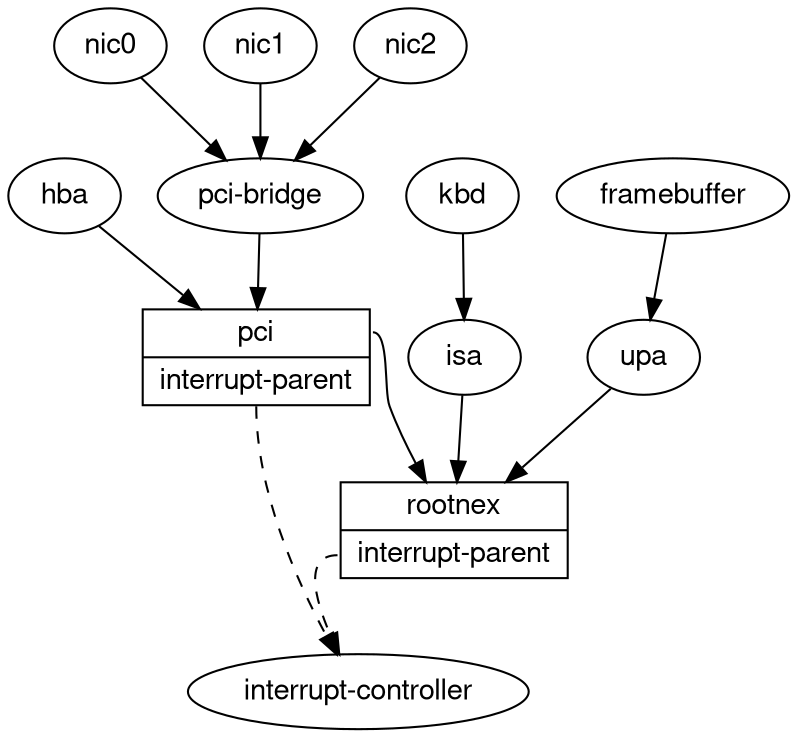 digraph dev_tree_intr_parent {
        fontname="Helvetica,Arial,sans-serif"
        node [fontname="Helvetica,Arial,sans-serif"]
        edge [fontname="Helvetica,Arial,sans-serif"]
        rankdir=TB

        rootnex [ label = "{<f0> rootnex | <f1> interrupt-parent}", shape="record"]
        pci [ label = "{<f0> pci | <f1> interrupt-parent}", shape="record" ]
        "interrupt-controller"
        isa -> rootnex
        pci:f0 -> rootnex
        upa -> rootnex
        kbd -> isa
        hba -> pci
        "pci-bridge" -> pci
        nic0 -> "pci-bridge"
        nic1 -> "pci-bridge"
        nic2 -> "pci-bridge"
        framebuffer -> upa
        "pci":f1 -> "interrupt-controller" [style=dashed]
        "rootnex":f1 -> "interrupt-controller" [style=dashed]
}
